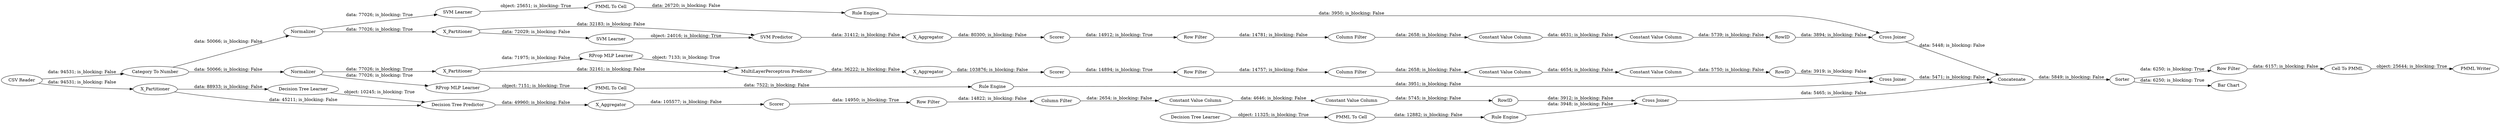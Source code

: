 digraph {
	"2596885577662190843_294" [label="Column Filter"]
	"-2255594429133680007_31" [label="RProp MLP Learner"]
	"2596885577662190843_290" [label="Constant Value Column"]
	"-1801183613108052006_53" [label="Row Filter"]
	"-4299853241626774930_31" [label="Decision Tree Learner"]
	"-1801183613108052006_52" [label=Sorter]
	"-2255594429133680007_32" [label="MultiLayerPerceptron Predictor"]
	"2596885577662190843_292" [label="Constant Value Column"]
	"-1801183613108052006_58" [label="Category To Number"]
	"-1801183613108052006_62" [label="CSV Reader"]
	"-9190449247039179190_33" [label="SVM Learner"]
	"2596885577662190843_9" [label="Row Filter"]
	"-3428490964122796453_22" [label="PMML To Cell"]
	"9132952329657087811_32" [label="SVM Predictor"]
	"9132952329657087811_40" [label=Normalizer]
	"8192152130049194750_293" [label=RowID]
	"8550152261104169409_292" [label="Constant Value Column"]
	"-9190449247039179190_35" [label="Rule Engine"]
	"-2255594429133680007_39" [label=Normalizer]
	"-4299853241626774930_39" [label=Scorer]
	"-9190449247039179190_34" [label="PMML To Cell"]
	"9132952329657087811_2" [label=X_Partitioner]
	"8550152261104169409_9" [label="Row Filter"]
	"9132952329657087811_41" [label=Scorer]
	"8550152261104169409_290" [label="Constant Value Column"]
	"9132952329657087811_31" [label="SVM Learner"]
	"-4299853241626774930_7" [label=X_Aggregator]
	"-1801183613108052006_61" [label="PMML Writer"]
	"8550152261104169409_294" [label="Column Filter"]
	"-4299853241626774930_2" [label=X_Partitioner]
	"-1801183613108052006_60" [label=Concatenate]
	"-2032132856656673143_33" [label="Decision Tree Learner"]
	"-2255594429133680007_40" [label=Scorer]
	"-2032132856656673143_28" [label="PMML To Cell"]
	"-4299853241626774930_38" [label="Cross Joiner"]
	"-2032132856656673143_34" [label="Rule Engine"]
	"2596885577662190843_293" [label=RowID]
	"-3428490964122796453_34" [label="Rule Engine"]
	"8192152130049194750_290" [label="Constant Value Column"]
	"9132952329657087811_39" [label="Cross Joiner"]
	"-2255594429133680007_2" [label=X_Partitioner]
	"8550152261104169409_293" [label=RowID]
	"-2255594429133680007_38" [label="Cross Joiner"]
	"8192152130049194750_9" [label="Row Filter"]
	"8192152130049194750_294" [label="Column Filter"]
	"8192152130049194750_292" [label="Constant Value Column"]
	"-3428490964122796453_35" [label="RProp MLP Learner"]
	"-1801183613108052006_54" [label="Cell To PMML"]
	"9132952329657087811_7" [label=X_Aggregator]
	"-4299853241626774930_32" [label="Decision Tree Predictor"]
	"-2255594429133680007_7" [label=X_Aggregator]
	"-1801183613108052006_59" [label="Bar Chart"]
	"8192152130049194750_294" -> "8192152130049194750_290" [label="data: 2658; is_blocking: False"]
	"8550152261104169409_292" -> "8550152261104169409_293" [label="data: 5750; is_blocking: False"]
	"-1801183613108052006_58" -> "9132952329657087811_40" [label="data: 50066; is_blocking: False"]
	"-3428490964122796453_34" -> "-2255594429133680007_38" [label="data: 3951; is_blocking: False"]
	"-1801183613108052006_60" -> "-1801183613108052006_52" [label="data: 5849; is_blocking: False"]
	"9132952329657087811_39" -> "-1801183613108052006_60" [label="data: 5448; is_blocking: False"]
	"9132952329657087811_31" -> "9132952329657087811_32" [label="object: 24016; is_blocking: True"]
	"-4299853241626774930_31" -> "-4299853241626774930_32" [label="object: 10245; is_blocking: True"]
	"-4299853241626774930_7" -> "-4299853241626774930_39" [label="data: 105577; is_blocking: False"]
	"-2032132856656673143_34" -> "-4299853241626774930_38" [label="data: 3948; is_blocking: False"]
	"-1801183613108052006_52" -> "-1801183613108052006_53" [label="data: 6250; is_blocking: True"]
	"2596885577662190843_9" -> "2596885577662190843_294" [label="data: 14822; is_blocking: False"]
	"9132952329657087811_7" -> "9132952329657087811_41" [label="data: 80300; is_blocking: False"]
	"-2032132856656673143_33" -> "-2032132856656673143_28" [label="object: 11325; is_blocking: True"]
	"8192152130049194750_9" -> "8192152130049194750_294" [label="data: 14781; is_blocking: False"]
	"-4299853241626774930_2" -> "-4299853241626774930_32" [label="data: 45211; is_blocking: False"]
	"-1801183613108052006_53" -> "-1801183613108052006_54" [label="data: 6157; is_blocking: False"]
	"8550152261104169409_290" -> "8550152261104169409_292" [label="data: 4654; is_blocking: False"]
	"8550152261104169409_293" -> "-2255594429133680007_38" [label="data: 3919; is_blocking: False"]
	"8192152130049194750_290" -> "8192152130049194750_292" [label="data: 4631; is_blocking: False"]
	"9132952329657087811_2" -> "9132952329657087811_31" [label="data: 72029; is_blocking: False"]
	"9132952329657087811_32" -> "9132952329657087811_7" [label="data: 31412; is_blocking: False"]
	"-2255594429133680007_32" -> "-2255594429133680007_7" [label="data: 36222; is_blocking: False"]
	"-1801183613108052006_52" -> "-1801183613108052006_59" [label="data: 6250; is_blocking: True"]
	"8550152261104169409_294" -> "8550152261104169409_290" [label="data: 2658; is_blocking: False"]
	"-4299853241626774930_39" -> "2596885577662190843_9" [label="data: 14950; is_blocking: True"]
	"-2255594429133680007_31" -> "-2255594429133680007_32" [label="object: 7133; is_blocking: True"]
	"-2255594429133680007_2" -> "-2255594429133680007_32" [label="data: 32161; is_blocking: False"]
	"-4299853241626774930_38" -> "-1801183613108052006_60" [label="data: 5465; is_blocking: False"]
	"-1801183613108052006_62" -> "-1801183613108052006_58" [label="data: 94531; is_blocking: False"]
	"2596885577662190843_294" -> "2596885577662190843_290" [label="data: 2654; is_blocking: False"]
	"2596885577662190843_293" -> "-4299853241626774930_38" [label="data: 3912; is_blocking: False"]
	"-4299853241626774930_2" -> "-4299853241626774930_31" [label="data: 88933; is_blocking: False"]
	"9132952329657087811_40" -> "-9190449247039179190_33" [label="data: 77026; is_blocking: True"]
	"-2032132856656673143_28" -> "-2032132856656673143_34" [label="data: 12882; is_blocking: False"]
	"8192152130049194750_292" -> "8192152130049194750_293" [label="data: 5739; is_blocking: False"]
	"2596885577662190843_292" -> "2596885577662190843_293" [label="data: 5745; is_blocking: False"]
	"-2255594429133680007_39" -> "-3428490964122796453_35" [label="data: 77026; is_blocking: True"]
	"-1801183613108052006_62" -> "-4299853241626774930_2" [label="data: 94531; is_blocking: False"]
	"2596885577662190843_290" -> "2596885577662190843_292" [label="data: 4646; is_blocking: False"]
	"8550152261104169409_9" -> "8550152261104169409_294" [label="data: 14757; is_blocking: False"]
	"-9190449247039179190_35" -> "9132952329657087811_39" [label="data: 3950; is_blocking: False"]
	"-2255594429133680007_7" -> "-2255594429133680007_40" [label="data: 103876; is_blocking: False"]
	"-2255594429133680007_40" -> "8550152261104169409_9" [label="data: 14894; is_blocking: True"]
	"-1801183613108052006_54" -> "-1801183613108052006_61" [label="object: 25644; is_blocking: True"]
	"-4299853241626774930_32" -> "-4299853241626774930_7" [label="data: 49960; is_blocking: False"]
	"-3428490964122796453_35" -> "-3428490964122796453_22" [label="object: 7151; is_blocking: True"]
	"-1801183613108052006_58" -> "-2255594429133680007_39" [label="data: 50066; is_blocking: False"]
	"9132952329657087811_40" -> "9132952329657087811_2" [label="data: 77026; is_blocking: True"]
	"9132952329657087811_41" -> "8192152130049194750_9" [label="data: 14912; is_blocking: True"]
	"-2255594429133680007_39" -> "-2255594429133680007_2" [label="data: 77026; is_blocking: True"]
	"8192152130049194750_293" -> "9132952329657087811_39" [label="data: 3894; is_blocking: False"]
	"-3428490964122796453_22" -> "-3428490964122796453_34" [label="data: 7522; is_blocking: False"]
	"9132952329657087811_2" -> "9132952329657087811_32" [label="data: 32183; is_blocking: False"]
	"-2255594429133680007_38" -> "-1801183613108052006_60" [label="data: 5471; is_blocking: False"]
	"-2255594429133680007_2" -> "-2255594429133680007_31" [label="data: 71975; is_blocking: False"]
	"-9190449247039179190_34" -> "-9190449247039179190_35" [label="data: 26720; is_blocking: False"]
	"-9190449247039179190_33" -> "-9190449247039179190_34" [label="object: 25651; is_blocking: True"]
	rankdir=LR
}
